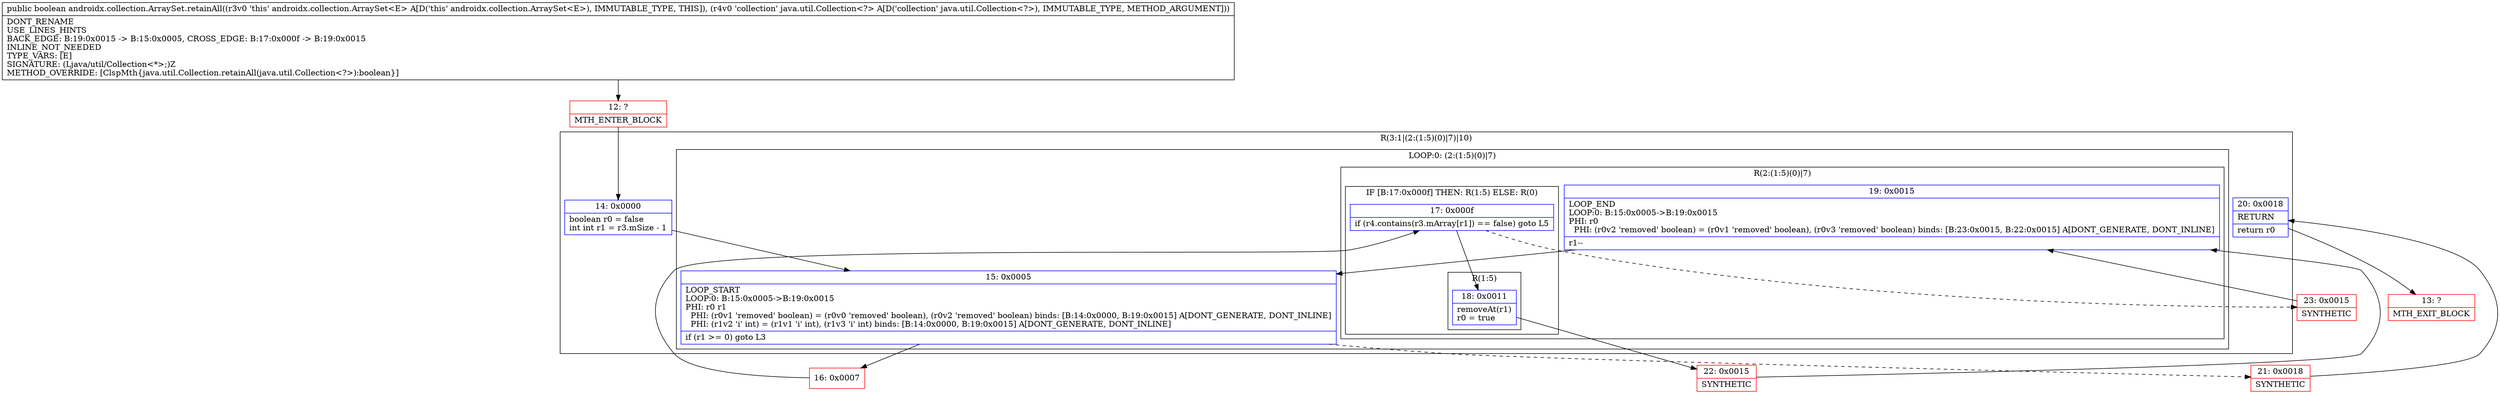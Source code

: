 digraph "CFG forandroidx.collection.ArraySet.retainAll(Ljava\/util\/Collection;)Z" {
subgraph cluster_Region_389839450 {
label = "R(3:1|(2:(1:5)(0)|7)|10)";
node [shape=record,color=blue];
Node_14 [shape=record,label="{14\:\ 0x0000|boolean r0 = false\lint int r1 = r3.mSize \- 1\l}"];
subgraph cluster_LoopRegion_1719813123 {
label = "LOOP:0: (2:(1:5)(0)|7)";
node [shape=record,color=blue];
Node_15 [shape=record,label="{15\:\ 0x0005|LOOP_START\lLOOP:0: B:15:0x0005\-\>B:19:0x0015\lPHI: r0 r1 \l  PHI: (r0v1 'removed' boolean) = (r0v0 'removed' boolean), (r0v2 'removed' boolean) binds: [B:14:0x0000, B:19:0x0015] A[DONT_GENERATE, DONT_INLINE]\l  PHI: (r1v2 'i' int) = (r1v1 'i' int), (r1v3 'i' int) binds: [B:14:0x0000, B:19:0x0015] A[DONT_GENERATE, DONT_INLINE]\l|if (r1 \>= 0) goto L3\l}"];
subgraph cluster_Region_926921475 {
label = "R(2:(1:5)(0)|7)";
node [shape=record,color=blue];
subgraph cluster_IfRegion_1126555924 {
label = "IF [B:17:0x000f] THEN: R(1:5) ELSE: R(0)";
node [shape=record,color=blue];
Node_17 [shape=record,label="{17\:\ 0x000f|if (r4.contains(r3.mArray[r1]) == false) goto L5\l}"];
subgraph cluster_Region_1541980424 {
label = "R(1:5)";
node [shape=record,color=blue];
Node_18 [shape=record,label="{18\:\ 0x0011|removeAt(r1)\lr0 = true\l}"];
}
subgraph cluster_Region_2005766096 {
label = "R(0)";
node [shape=record,color=blue];
}
}
Node_19 [shape=record,label="{19\:\ 0x0015|LOOP_END\lLOOP:0: B:15:0x0005\-\>B:19:0x0015\lPHI: r0 \l  PHI: (r0v2 'removed' boolean) = (r0v1 'removed' boolean), (r0v3 'removed' boolean) binds: [B:23:0x0015, B:22:0x0015] A[DONT_GENERATE, DONT_INLINE]\l|r1\-\-\l}"];
}
}
Node_20 [shape=record,label="{20\:\ 0x0018|RETURN\l|return r0\l}"];
}
Node_12 [shape=record,color=red,label="{12\:\ ?|MTH_ENTER_BLOCK\l}"];
Node_16 [shape=record,color=red,label="{16\:\ 0x0007}"];
Node_22 [shape=record,color=red,label="{22\:\ 0x0015|SYNTHETIC\l}"];
Node_23 [shape=record,color=red,label="{23\:\ 0x0015|SYNTHETIC\l}"];
Node_21 [shape=record,color=red,label="{21\:\ 0x0018|SYNTHETIC\l}"];
Node_13 [shape=record,color=red,label="{13\:\ ?|MTH_EXIT_BLOCK\l}"];
MethodNode[shape=record,label="{public boolean androidx.collection.ArraySet.retainAll((r3v0 'this' androidx.collection.ArraySet\<E\> A[D('this' androidx.collection.ArraySet\<E\>), IMMUTABLE_TYPE, THIS]), (r4v0 'collection' java.util.Collection\<?\> A[D('collection' java.util.Collection\<?\>), IMMUTABLE_TYPE, METHOD_ARGUMENT]))  | DONT_RENAME\lUSE_LINES_HINTS\lBACK_EDGE: B:19:0x0015 \-\> B:15:0x0005, CROSS_EDGE: B:17:0x000f \-\> B:19:0x0015\lINLINE_NOT_NEEDED\lTYPE_VARS: [E]\lSIGNATURE: (Ljava\/util\/Collection\<*\>;)Z\lMETHOD_OVERRIDE: [ClspMth\{java.util.Collection.retainAll(java.util.Collection\<?\>):boolean\}]\l}"];
MethodNode -> Node_12;Node_14 -> Node_15;
Node_15 -> Node_16;
Node_15 -> Node_21[style=dashed];
Node_17 -> Node_18;
Node_17 -> Node_23[style=dashed];
Node_18 -> Node_22;
Node_19 -> Node_15;
Node_20 -> Node_13;
Node_12 -> Node_14;
Node_16 -> Node_17;
Node_22 -> Node_19;
Node_23 -> Node_19;
Node_21 -> Node_20;
}


